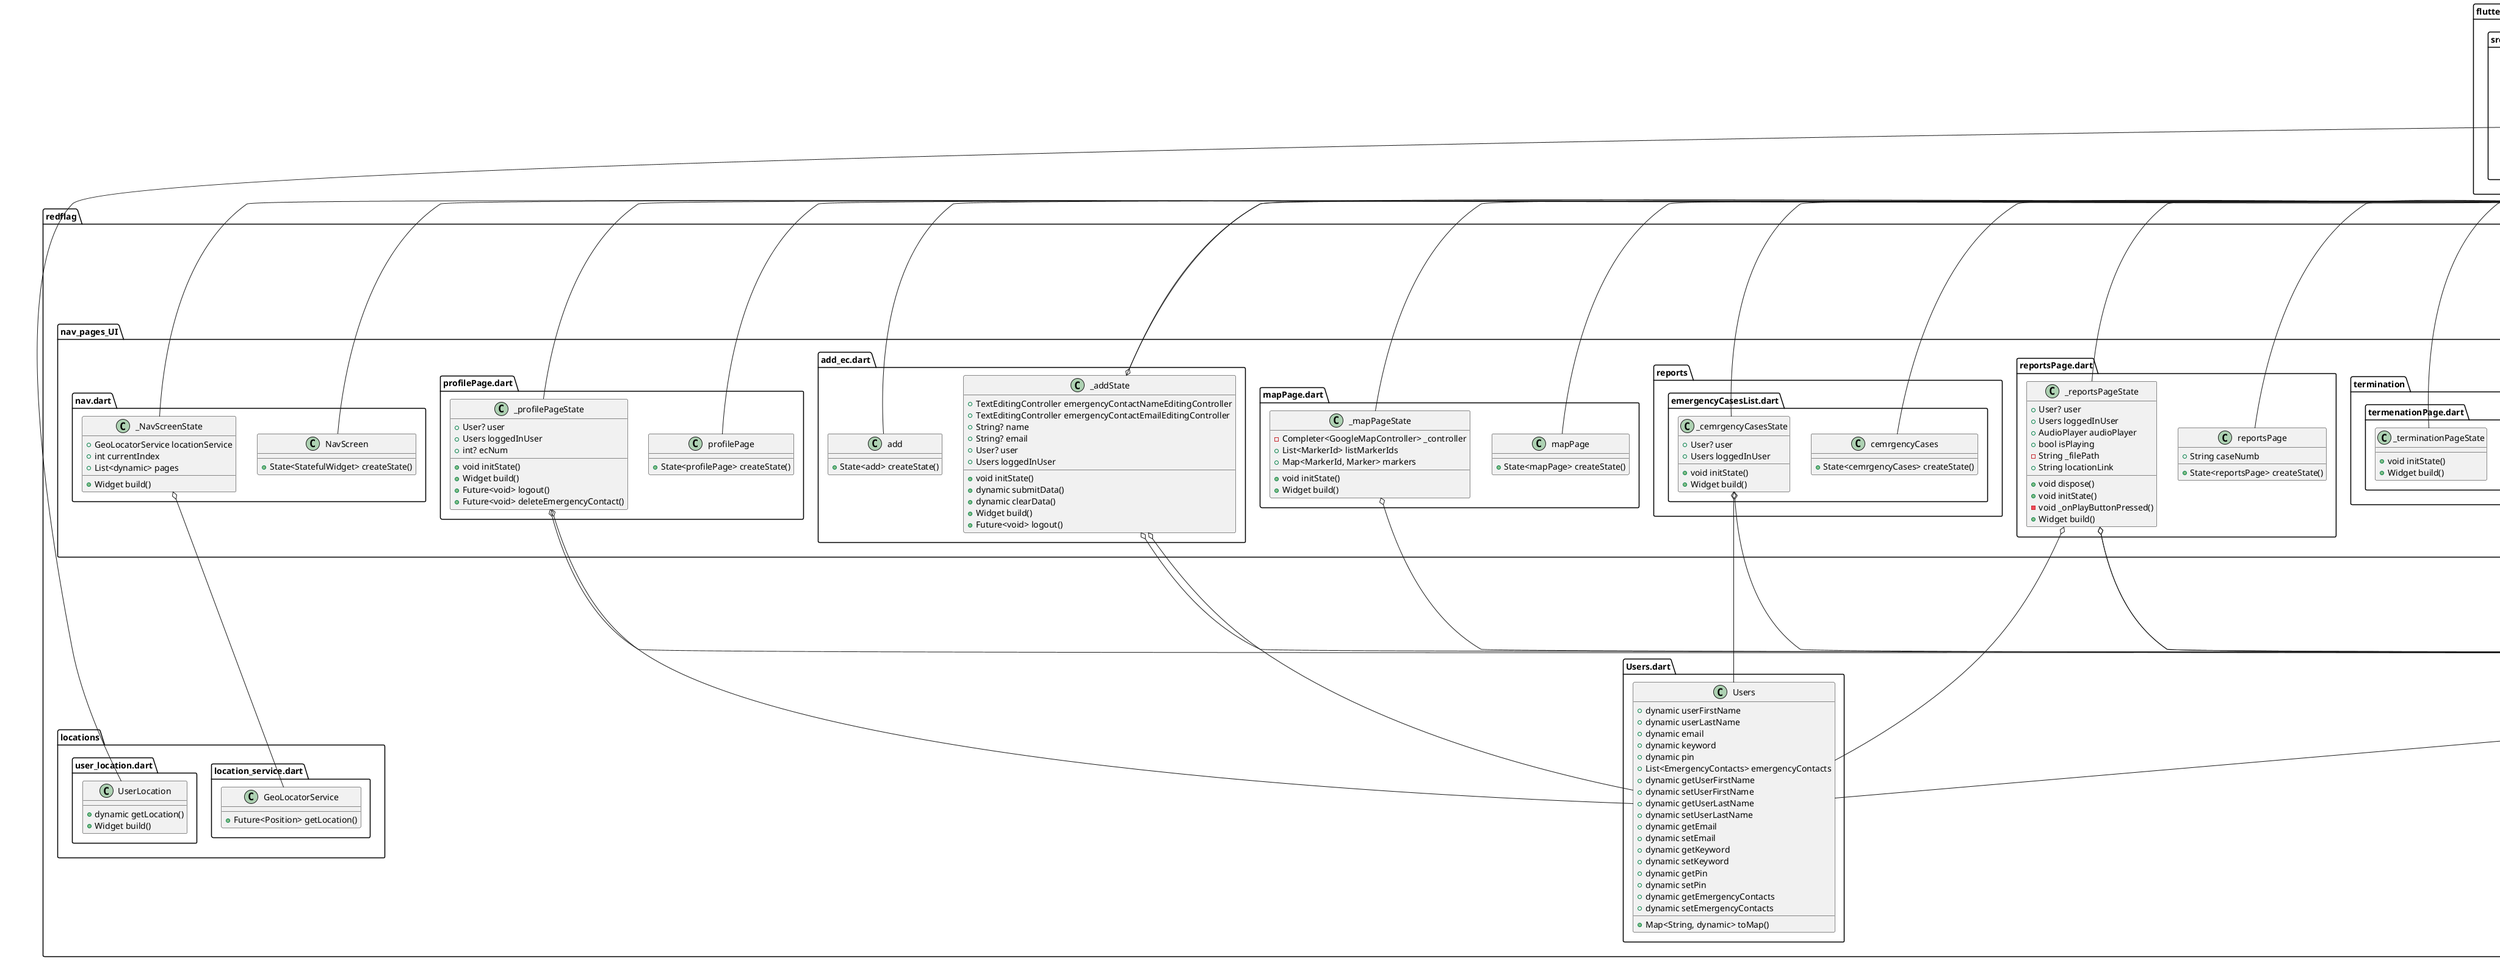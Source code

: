@startuml
set namespaceSeparator ::

class "redflag::pin::pinVerficationPage.dart::Verificatoin" {
  +String status
  +_VerificatoinState createState()
}

"flutter::src::widgets::framework.dart::StatefulWidget" <|-- "redflag::pin::pinVerficationPage.dart::Verificatoin"

class "redflag::pin::pinVerficationPage.dart::_VerificatoinState" {
  +TextEditingController confirmPinEditingController
  -bool _pinLength
  -Timer? _timer
  -FlutterSoundRecorder _myRecorder
  +AssetsAudioPlayer audioPlayer
  +String filePath
  +dynamic emergencyId
  +dynamic endDate
  +User? user
  +Users loggedInUser
  +EmergencyContacts emergencyContactModel
  +List<dynamic> recipients
  +String? userFirstName
  +String? userLastName
  +Emergency emergencyCase
  +String subject
  +String? downloadUrl
  +void initState()
  +dynamic verify()
  +void startIt()
  +Future<void> record()
  +Future<String?> stopRecord()
  +Timer scheduleTimeout()
  +Future<dynamic> uploadRecording()
  +void startTimer()
  +Widget build()
}

"redflag::pin::pinVerficationPage.dart::_VerificatoinState" o-- "flutter::src::widgets::editable_text.dart::TextEditingController"
"redflag::pin::pinVerficationPage.dart::_VerificatoinState" o-- "dart::async::Timer"
"redflag::pin::pinVerficationPage.dart::_VerificatoinState" o-- "flutter_sound::public::flutter_sound_recorder.dart::FlutterSoundRecorder"
"redflag::pin::pinVerficationPage.dart::_VerificatoinState" o-- "assets_audio_player::src::assets_audio_player.dart::AssetsAudioPlayer"
"redflag::pin::pinVerficationPage.dart::_VerificatoinState" o-- "firebase_auth::firebase_auth.dart::User"
"redflag::pin::pinVerficationPage.dart::_VerificatoinState" o-- "redflag::Users.dart::Users"
"redflag::pin::pinVerficationPage.dart::_VerificatoinState" o-- "redflag::EmergencyContacts.dart::EmergencyContacts"
"redflag::pin::pinVerficationPage.dart::_VerificatoinState" o-- "redflag::Emergency.dart::Emergency"
"flutter::src::widgets::framework.dart::State" <|-- "redflag::pin::pinVerficationPage.dart::_VerificatoinState"

class "redflag::registration_pages::registration_screen.dart::RegistrationScreen" {
  +_RegistrationScreenState createState()
}

"flutter::src::widgets::framework.dart::StatefulWidget" <|-- "redflag::registration_pages::registration_screen.dart::RegistrationScreen"

class "redflag::registration_pages::registration_screen.dart::_RegistrationScreenState" {
  -FirebaseAuth _auth
  +String? errorMessage
  +int currentStep
  +TextEditingController firstNameEditingController
  +TextEditingController secondNameEditingController
  +TextEditingController emailEditingController
  +TextEditingController passwordEditingController
  +TextEditingController confirmPasswordEditingController
  +TextEditingController confirmPinEditingController
  +TextEditingController keywordEditingController
  +TextEditingController confirmKeywordEditingController
  +TextEditingController emergencyContactNameEditingController
  +TextEditingController emergencyContactEmailEditingController
  +Widget build()
  +void signUp()
  +dynamic postDetailsToFirestore()
}

"redflag::registration_pages::registration_screen.dart::_RegistrationScreenState" o-- "firebase_auth::firebase_auth.dart::FirebaseAuth"
"redflag::registration_pages::registration_screen.dart::_RegistrationScreenState" o-- "flutter::src::widgets::editable_text.dart::TextEditingController"
"flutter::src::widgets::framework.dart::State" <|-- "redflag::registration_pages::registration_screen.dart::_RegistrationScreenState"

class "redflag::registration_pages::login_screen.dart::LoginScreen" {
  +_LoginScreenState createState()
}

"flutter::src::widgets::framework.dart::StatefulWidget" <|-- "redflag::registration_pages::login_screen.dart::LoginScreen"

class "redflag::registration_pages::login_screen.dart::_LoginScreenState" {
  -GlobalKey<FormState> _formKey
  +TextEditingController emailController
  +TextEditingController passwordController
  -FirebaseAuth _auth
  +String? errorMessage
  +Widget build()
  +void signIn()
}

"redflag::registration_pages::login_screen.dart::_LoginScreenState" o-- "flutter::src::widgets::framework.dart::GlobalKey<FormState>"
"redflag::registration_pages::login_screen.dart::_LoginScreenState" o-- "flutter::src::widgets::editable_text.dart::TextEditingController"
"redflag::registration_pages::login_screen.dart::_LoginScreenState" o-- "firebase_auth::firebase_auth.dart::FirebaseAuth"
"flutter::src::widgets::framework.dart::State" <|-- "redflag::registration_pages::login_screen.dart::_LoginScreenState"

class "redflag::registration_pages::landing_screen.dart::LandingScreen" {
  +_LandingScreenState createState()
}

"flutter::src::widgets::framework.dart::StatefulWidget" <|-- "redflag::registration_pages::landing_screen.dart::LandingScreen"

class "redflag::registration_pages::landing_screen.dart::_LandingScreenState" {
  +Widget build()
}

"flutter::src::widgets::framework.dart::State" <|-- "redflag::registration_pages::landing_screen.dart::_LandingScreenState"

class "redflag::main.dart::MyApp" {
  +State<StatefulWidget> createState()
}

"flutter::src::widgets::framework.dart::StatefulWidget" <|-- "redflag::main.dart::MyApp"

class "redflag::main.dart::_MyAppState" {
  +Widget build()
}

"flutter::src::widgets::framework.dart::State" <|-- "redflag::main.dart::_MyAppState"

class "redflag::nav_pages_UI::activatePage.dart::activationPage" {
  +State<activationPage> createState()
}

"flutter::src::widgets::framework.dart::StatefulWidget" <|-- "redflag::nav_pages_UI::activatePage.dart::activationPage"

class "redflag::nav_pages_UI::activatePage.dart::_activationPageState" {
  -RingerModeStatus _soundMode
  +void initState()
  +void permissionsInit()
  -Future<void> _setSilentMode()
  +Widget build()
}

"redflag::nav_pages_UI::activatePage.dart::_activationPageState" o-- "sound_mode::utils::ringer_mode_statuses.dart::RingerModeStatus"
"flutter::src::widgets::framework.dart::State" <|-- "redflag::nav_pages_UI::activatePage.dart::_activationPageState"

class "redflag::nav_pages_UI::termination::termenationPage.dart::terminationPage" {
  +State<terminationPage> createState()
}

"flutter::src::widgets::framework.dart::StatefulWidget" <|-- "redflag::nav_pages_UI::termination::termenationPage.dart::terminationPage"

class "redflag::nav_pages_UI::termination::termenationPage.dart::_terminationPageState" {
  +void initState()
  +Widget build()
}

"flutter::src::widgets::framework.dart::State" <|-- "redflag::nav_pages_UI::termination::termenationPage.dart::_terminationPageState"

class "redflag::nav_pages_UI::profilePage.dart::profilePage" {
  +State<profilePage> createState()
}

"flutter::src::widgets::framework.dart::StatefulWidget" <|-- "redflag::nav_pages_UI::profilePage.dart::profilePage"

class "redflag::nav_pages_UI::profilePage.dart::_profilePageState" {
  +User? user
  +Users loggedInUser
  +int? ecNum
  +void initState()
  +Widget build()
  +Future<void> logout()
  +Future<void> deleteEmergencyContact()
}

"redflag::nav_pages_UI::profilePage.dart::_profilePageState" o-- "firebase_auth::firebase_auth.dart::User"
"redflag::nav_pages_UI::profilePage.dart::_profilePageState" o-- "redflag::Users.dart::Users"
"flutter::src::widgets::framework.dart::State" <|-- "redflag::nav_pages_UI::profilePage.dart::_profilePageState"

class "redflag::nav_pages_UI::reportsPage.dart::reportsPage" {
  +String caseNumb
  +State<reportsPage> createState()
}

"flutter::src::widgets::framework.dart::StatefulWidget" <|-- "redflag::nav_pages_UI::reportsPage.dart::reportsPage"

class "redflag::nav_pages_UI::reportsPage.dart::_reportsPageState" {
  +User? user
  +Users loggedInUser
  +AudioPlayer audioPlayer
  +bool isPlaying
  -String _filePath
  +String locationLink
  +void dispose()
  +void initState()
  -void _onPlayButtonPressed()
  +Widget build()
}

"redflag::nav_pages_UI::reportsPage.dart::_reportsPageState" o-- "firebase_auth::firebase_auth.dart::User"
"redflag::nav_pages_UI::reportsPage.dart::_reportsPageState" o-- "redflag::Users.dart::Users"
"redflag::nav_pages_UI::reportsPage.dart::_reportsPageState" o-- "audioplayers::src::audioplayer.dart::AudioPlayer"
"flutter::src::widgets::framework.dart::State" <|-- "redflag::nav_pages_UI::reportsPage.dart::_reportsPageState"

class "redflag::nav_pages_UI::mapPage.dart::mapPage" {
  +State<mapPage> createState()
}

"flutter::src::widgets::framework.dart::StatefulWidget" <|-- "redflag::nav_pages_UI::mapPage.dart::mapPage"

class "redflag::nav_pages_UI::mapPage.dart::_mapPageState" {
  -Completer<GoogleMapController> _controller
  +List<MarkerId> listMarkerIds
  +Map<MarkerId, Marker> markers
  +void initState()
  +Widget build()
}

"redflag::nav_pages_UI::mapPage.dart::_mapPageState" o-- "dart::async::Completer<GoogleMapController>"
"flutter::src::widgets::framework.dart::State" <|-- "redflag::nav_pages_UI::mapPage.dart::_mapPageState"

class "redflag::nav_pages_UI::nav.dart::NavScreen" {
  +State<StatefulWidget> createState()
}

"flutter::src::widgets::framework.dart::StatefulWidget" <|-- "redflag::nav_pages_UI::nav.dart::NavScreen"

class "redflag::nav_pages_UI::nav.dart::_NavScreenState" {
  +GeoLocatorService locationService
  +int currentIndex
  +List<dynamic> pages
  +Widget build()
}

"redflag::nav_pages_UI::nav.dart::_NavScreenState" o-- "redflag::locations::location_service.dart::GeoLocatorService"
"flutter::src::widgets::framework.dart::State" <|-- "redflag::nav_pages_UI::nav.dart::_NavScreenState"

class "redflag::nav_pages_UI::add_ec.dart::add" {
  +State<add> createState()
}

"flutter::src::widgets::framework.dart::StatefulWidget" <|-- "redflag::nav_pages_UI::add_ec.dart::add"

class "redflag::nav_pages_UI::add_ec.dart::_addState" {
  +TextEditingController emergencyContactNameEditingController
  +TextEditingController emergencyContactEmailEditingController
  +String? name
  +String? email
  +User? user
  +Users loggedInUser
  +void initState()
  +dynamic submitData()
  +dynamic clearData()
  +Widget build()
  +Future<void> logout()
}

"redflag::nav_pages_UI::add_ec.dart::_addState" o-- "flutter::src::widgets::editable_text.dart::TextEditingController"
"redflag::nav_pages_UI::add_ec.dart::_addState" o-- "firebase_auth::firebase_auth.dart::User"
"redflag::nav_pages_UI::add_ec.dart::_addState" o-- "redflag::Users.dart::Users"
"flutter::src::widgets::framework.dart::State" <|-- "redflag::nav_pages_UI::add_ec.dart::_addState"

class "redflag::nav_pages_UI::reports::emergencyCasesList.dart::cemrgencyCases" {
  +State<cemrgencyCases> createState()
}

"flutter::src::widgets::framework.dart::StatefulWidget" <|-- "redflag::nav_pages_UI::reports::emergencyCasesList.dart::cemrgencyCases"

class "redflag::nav_pages_UI::reports::emergencyCasesList.dart::_cemrgencyCasesState" {
  +User? user
  +Users loggedInUser
  +void initState()
  +Widget build()
}

"redflag::nav_pages_UI::reports::emergencyCasesList.dart::_cemrgencyCasesState" o-- "firebase_auth::firebase_auth.dart::User"
"redflag::nav_pages_UI::reports::emergencyCasesList.dart::_cemrgencyCasesState" o-- "redflag::Users.dart::Users"
"flutter::src::widgets::framework.dart::State" <|-- "redflag::nav_pages_UI::reports::emergencyCasesList.dart::_cemrgencyCasesState"

class "redflag::Emergency.dart::Emergency" {
  +dynamic caseNumber
  +dynamic endTime
  +dynamic userLocation
  +dynamic audioRecording
  +dynamic getCaseNumber
  +dynamic setCaseNumber
  +dynamic getEndTime
  +dynamic setEndTime
  +dynamic getUserLocation
  +dynamic setUserLocation
  +dynamic getAudioRecording
  +dynamic setAudioRecording
  +Map<String, dynamic> toMap()
  +dynamic sendMail()
}

class "redflag::EmergencyContacts.dart::EmergencyContacts" {
  +dynamic eFullName
  +dynamic ecEmail
  +String getFullName
  +String setFullName
  +dynamic getEcEmail
  +dynamic setEcEmail
  +Map<String, dynamic> toMap()
}

class "redflag::locations::location_service.dart::GeoLocatorService" {
  +Future<Position> getLocation()
}

class "redflag::locations::user_location.dart::UserLocation" {
  +dynamic getLocation()
  +Widget build()
}

"flutter::src::widgets::framework.dart::StatelessWidget" <|-- "redflag::locations::user_location.dart::UserLocation"

class "redflag::Users.dart::Users" {
  +dynamic userFirstName
  +dynamic userLastName
  +dynamic email
  +dynamic keyword
  +dynamic pin
  +List<EmergencyContacts> emergencyContacts
  +dynamic getUserFirstName
  +dynamic setUserFirstName
  +dynamic getUserLastName
  +dynamic setUserLastName
  +dynamic getEmail
  +dynamic setEmail
  +dynamic getKeyword
  +dynamic setKeyword
  +dynamic getPin
  +dynamic setPin
  +dynamic getEmergencyContacts
  +dynamic setEmergencyContacts
  +Map<String, dynamic> toMap()
}


@enduml